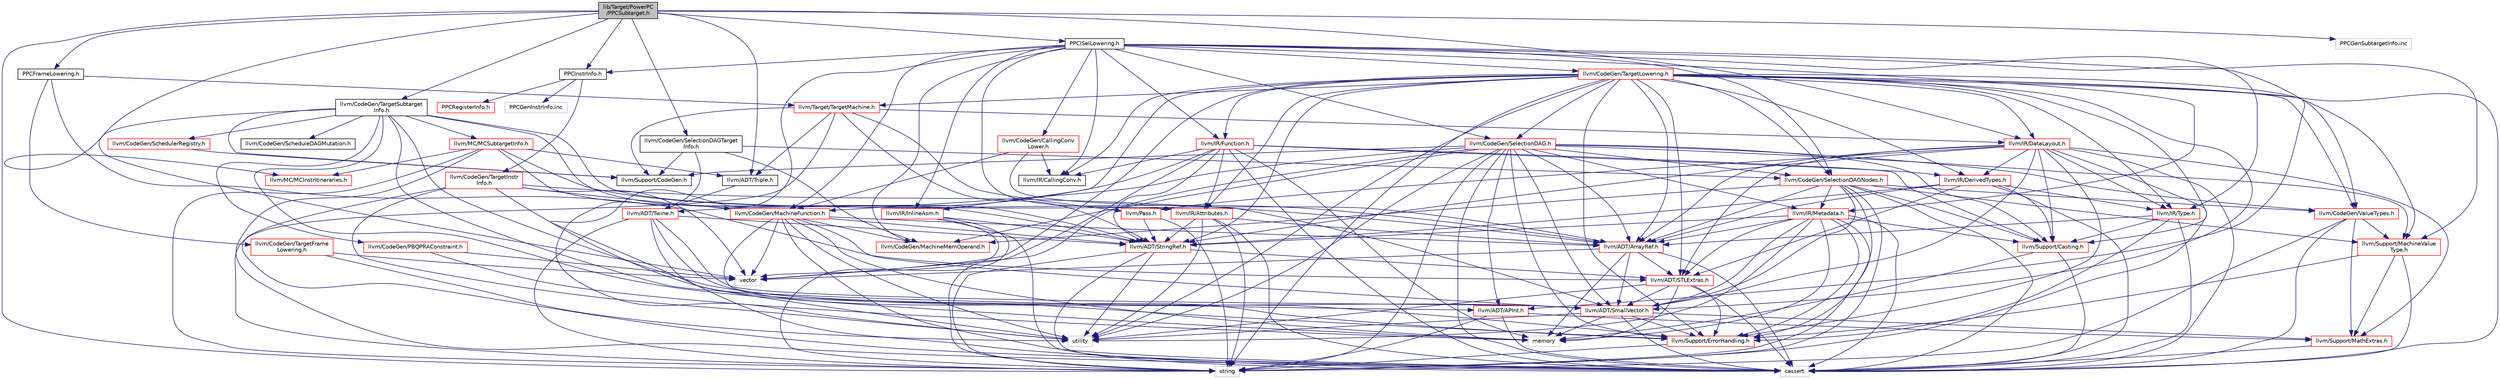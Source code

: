 digraph "lib/Target/PowerPC/PPCSubtarget.h"
{
 // LATEX_PDF_SIZE
  bgcolor="transparent";
  edge [fontname="Helvetica",fontsize="10",labelfontname="Helvetica",labelfontsize="10"];
  node [fontname="Helvetica",fontsize="10",shape="box"];
  Node1 [label="lib/Target/PowerPC\l/PPCSubtarget.h",height=0.2,width=0.4,color="black", fillcolor="grey75", style="filled", fontcolor="black",tooltip=" "];
  Node1 -> Node2 [color="midnightblue",fontsize="10",style="solid",fontname="Helvetica"];
  Node2 [label="PPCFrameLowering.h",height=0.2,width=0.4,color="black",URL="$PPCFrameLowering_8h.html",tooltip=" "];
  Node2 -> Node3 [color="midnightblue",fontsize="10",style="solid",fontname="Helvetica"];
  Node3 [label="llvm/ADT/STLExtras.h",height=0.2,width=0.4,color="red",URL="$STLExtras_8h.html",tooltip=" "];
  Node3 -> Node15 [color="midnightblue",fontsize="10",style="solid",fontname="Helvetica"];
  Node15 [label="llvm/ADT/SmallVector.h",height=0.2,width=0.4,color="red",URL="$SmallVector_8h.html",tooltip=" "];
  Node15 -> Node20 [color="midnightblue",fontsize="10",style="solid",fontname="Helvetica"];
  Node20 [label="llvm/Support/MathExtras.h",height=0.2,width=0.4,color="red",URL="$MathExtras_8h.html",tooltip=" "];
  Node20 -> Node13 [color="midnightblue",fontsize="10",style="solid",fontname="Helvetica"];
  Node13 [label="cassert",height=0.2,width=0.4,color="grey75",tooltip=" "];
  Node15 -> Node33 [color="midnightblue",fontsize="10",style="solid",fontname="Helvetica"];
  Node33 [label="llvm/Support/ErrorHandling.h",height=0.2,width=0.4,color="red",URL="$llvm_2Support_2ErrorHandling_8h.html",tooltip=" "];
  Node33 -> Node34 [color="midnightblue",fontsize="10",style="solid",fontname="Helvetica"];
  Node34 [label="string",height=0.2,width=0.4,color="grey75",tooltip=" "];
  Node15 -> Node13 [color="midnightblue",fontsize="10",style="solid",fontname="Helvetica"];
  Node15 -> Node14 [color="midnightblue",fontsize="10",style="solid",fontname="Helvetica"];
  Node14 [label="memory",height=0.2,width=0.4,color="grey75",tooltip=" "];
  Node15 -> Node12 [color="midnightblue",fontsize="10",style="solid",fontname="Helvetica"];
  Node12 [label="utility",height=0.2,width=0.4,color="grey75",tooltip=" "];
  Node3 -> Node33 [color="midnightblue",fontsize="10",style="solid",fontname="Helvetica"];
  Node3 -> Node13 [color="midnightblue",fontsize="10",style="solid",fontname="Helvetica"];
  Node3 -> Node14 [color="midnightblue",fontsize="10",style="solid",fontname="Helvetica"];
  Node3 -> Node12 [color="midnightblue",fontsize="10",style="solid",fontname="Helvetica"];
  Node2 -> Node42 [color="midnightblue",fontsize="10",style="solid",fontname="Helvetica"];
  Node42 [label="llvm/CodeGen/TargetFrame\lLowering.h",height=0.2,width=0.4,color="red",URL="$TargetFrameLowering_8h.html",tooltip=" "];
  Node42 -> Node12 [color="midnightblue",fontsize="10",style="solid",fontname="Helvetica"];
  Node42 -> Node65 [color="midnightblue",fontsize="10",style="solid",fontname="Helvetica"];
  Node65 [label="vector",height=0.2,width=0.4,color="grey75",tooltip=" "];
  Node2 -> Node195 [color="midnightblue",fontsize="10",style="solid",fontname="Helvetica"];
  Node195 [label="llvm/Target/TargetMachine.h",height=0.2,width=0.4,color="red",URL="$llvm_2Target_2TargetMachine_8h.html",tooltip=" "];
  Node195 -> Node61 [color="midnightblue",fontsize="10",style="solid",fontname="Helvetica"];
  Node61 [label="llvm/ADT/StringRef.h",height=0.2,width=0.4,color="red",URL="$StringRef_8h.html",tooltip=" "];
  Node61 -> Node3 [color="midnightblue",fontsize="10",style="solid",fontname="Helvetica"];
  Node61 -> Node13 [color="midnightblue",fontsize="10",style="solid",fontname="Helvetica"];
  Node61 -> Node34 [color="midnightblue",fontsize="10",style="solid",fontname="Helvetica"];
  Node61 -> Node12 [color="midnightblue",fontsize="10",style="solid",fontname="Helvetica"];
  Node195 -> Node125 [color="midnightblue",fontsize="10",style="solid",fontname="Helvetica"];
  Node125 [label="llvm/ADT/Triple.h",height=0.2,width=0.4,color="black",URL="$Triple_8h.html",tooltip=" "];
  Node125 -> Node75 [color="midnightblue",fontsize="10",style="solid",fontname="Helvetica"];
  Node75 [label="llvm/ADT/Twine.h",height=0.2,width=0.4,color="red",URL="$Twine_8h.html",tooltip=" "];
  Node75 -> Node15 [color="midnightblue",fontsize="10",style="solid",fontname="Helvetica"];
  Node75 -> Node61 [color="midnightblue",fontsize="10",style="solid",fontname="Helvetica"];
  Node75 -> Node33 [color="midnightblue",fontsize="10",style="solid",fontname="Helvetica"];
  Node75 -> Node13 [color="midnightblue",fontsize="10",style="solid",fontname="Helvetica"];
  Node75 -> Node34 [color="midnightblue",fontsize="10",style="solid",fontname="Helvetica"];
  Node195 -> Node129 [color="midnightblue",fontsize="10",style="solid",fontname="Helvetica"];
  Node129 [label="llvm/IR/DataLayout.h",height=0.2,width=0.4,color="red",URL="$DataLayout_8h.html",tooltip=" "];
  Node129 -> Node57 [color="midnightblue",fontsize="10",style="solid",fontname="Helvetica"];
  Node57 [label="llvm/ADT/ArrayRef.h",height=0.2,width=0.4,color="red",URL="$ArrayRef_8h.html",tooltip=" "];
  Node57 -> Node15 [color="midnightblue",fontsize="10",style="solid",fontname="Helvetica"];
  Node57 -> Node3 [color="midnightblue",fontsize="10",style="solid",fontname="Helvetica"];
  Node57 -> Node13 [color="midnightblue",fontsize="10",style="solid",fontname="Helvetica"];
  Node57 -> Node14 [color="midnightblue",fontsize="10",style="solid",fontname="Helvetica"];
  Node57 -> Node65 [color="midnightblue",fontsize="10",style="solid",fontname="Helvetica"];
  Node129 -> Node3 [color="midnightblue",fontsize="10",style="solid",fontname="Helvetica"];
  Node129 -> Node15 [color="midnightblue",fontsize="10",style="solid",fontname="Helvetica"];
  Node129 -> Node61 [color="midnightblue",fontsize="10",style="solid",fontname="Helvetica"];
  Node129 -> Node108 [color="midnightblue",fontsize="10",style="solid",fontname="Helvetica"];
  Node108 [label="llvm/IR/DerivedTypes.h",height=0.2,width=0.4,color="red",URL="$DerivedTypes_8h.html",tooltip=" "];
  Node108 -> Node57 [color="midnightblue",fontsize="10",style="solid",fontname="Helvetica"];
  Node108 -> Node3 [color="midnightblue",fontsize="10",style="solid",fontname="Helvetica"];
  Node108 -> Node61 [color="midnightblue",fontsize="10",style="solid",fontname="Helvetica"];
  Node108 -> Node109 [color="midnightblue",fontsize="10",style="solid",fontname="Helvetica"];
  Node109 [label="llvm/IR/Type.h",height=0.2,width=0.4,color="red",URL="$Type_8h.html",tooltip=" "];
  Node109 -> Node57 [color="midnightblue",fontsize="10",style="solid",fontname="Helvetica"];
  Node109 -> Node92 [color="midnightblue",fontsize="10",style="solid",fontname="Helvetica"];
  Node92 [label="llvm/Support/Casting.h",height=0.2,width=0.4,color="red",URL="$Casting_8h.html",tooltip=" "];
  Node92 -> Node13 [color="midnightblue",fontsize="10",style="solid",fontname="Helvetica"];
  Node92 -> Node14 [color="midnightblue",fontsize="10",style="solid",fontname="Helvetica"];
  Node109 -> Node33 [color="midnightblue",fontsize="10",style="solid",fontname="Helvetica"];
  Node109 -> Node13 [color="midnightblue",fontsize="10",style="solid",fontname="Helvetica"];
  Node108 -> Node92 [color="midnightblue",fontsize="10",style="solid",fontname="Helvetica"];
  Node108 -> Node13 [color="midnightblue",fontsize="10",style="solid",fontname="Helvetica"];
  Node129 -> Node109 [color="midnightblue",fontsize="10",style="solid",fontname="Helvetica"];
  Node129 -> Node130 [color="midnightblue",fontsize="10",style="solid",fontname="Helvetica"];
  Node130 [label="llvm/Pass.h",height=0.2,width=0.4,color="red",URL="$Pass_8h.html",tooltip=" "];
  Node130 -> Node61 [color="midnightblue",fontsize="10",style="solid",fontname="Helvetica"];
  Node130 -> Node34 [color="midnightblue",fontsize="10",style="solid",fontname="Helvetica"];
  Node129 -> Node92 [color="midnightblue",fontsize="10",style="solid",fontname="Helvetica"];
  Node129 -> Node33 [color="midnightblue",fontsize="10",style="solid",fontname="Helvetica"];
  Node129 -> Node20 [color="midnightblue",fontsize="10",style="solid",fontname="Helvetica"];
  Node129 -> Node13 [color="midnightblue",fontsize="10",style="solid",fontname="Helvetica"];
  Node129 -> Node34 [color="midnightblue",fontsize="10",style="solid",fontname="Helvetica"];
  Node195 -> Node130 [color="midnightblue",fontsize="10",style="solid",fontname="Helvetica"];
  Node195 -> Node145 [color="midnightblue",fontsize="10",style="solid",fontname="Helvetica"];
  Node145 [label="llvm/Support/CodeGen.h",height=0.2,width=0.4,color="black",URL="$CodeGen_8h.html",tooltip=" "];
  Node195 -> Node34 [color="midnightblue",fontsize="10",style="solid",fontname="Helvetica"];
  Node1 -> Node198 [color="midnightblue",fontsize="10",style="solid",fontname="Helvetica"];
  Node198 [label="PPCISelLowering.h",height=0.2,width=0.4,color="black",URL="$PPCISelLowering_8h.html",tooltip=" "];
  Node198 -> Node199 [color="midnightblue",fontsize="10",style="solid",fontname="Helvetica"];
  Node199 [label="PPCInstrInfo.h",height=0.2,width=0.4,color="black",URL="$PPCInstrInfo_8h.html",tooltip=" "];
  Node199 -> Node200 [color="midnightblue",fontsize="10",style="solid",fontname="Helvetica"];
  Node200 [label="PPCRegisterInfo.h",height=0.2,width=0.4,color="red",URL="$PPCRegisterInfo_8h.html",tooltip=" "];
  Node199 -> Node205 [color="midnightblue",fontsize="10",style="solid",fontname="Helvetica"];
  Node205 [label="llvm/CodeGen/TargetInstr\lInfo.h",height=0.2,width=0.4,color="red",URL="$TargetInstrInfo_8h.html",tooltip=" "];
  Node205 -> Node57 [color="midnightblue",fontsize="10",style="solid",fontname="Helvetica"];
  Node205 -> Node213 [color="midnightblue",fontsize="10",style="solid",fontname="Helvetica"];
  Node213 [label="llvm/CodeGen/MachineFunction.h",height=0.2,width=0.4,color="red",URL="$MachineFunction_8h.html",tooltip=" "];
  Node213 -> Node57 [color="midnightblue",fontsize="10",style="solid",fontname="Helvetica"];
  Node213 -> Node15 [color="midnightblue",fontsize="10",style="solid",fontname="Helvetica"];
  Node213 -> Node61 [color="midnightblue",fontsize="10",style="solid",fontname="Helvetica"];
  Node213 -> Node156 [color="midnightblue",fontsize="10",style="solid",fontname="Helvetica"];
  Node156 [label="llvm/CodeGen/MachineMemOperand.h",height=0.2,width=0.4,color="red",URL="$MachineMemOperand_8h.html",tooltip=" "];
  Node213 -> Node33 [color="midnightblue",fontsize="10",style="solid",fontname="Helvetica"];
  Node213 -> Node13 [color="midnightblue",fontsize="10",style="solid",fontname="Helvetica"];
  Node213 -> Node14 [color="midnightblue",fontsize="10",style="solid",fontname="Helvetica"];
  Node213 -> Node12 [color="midnightblue",fontsize="10",style="solid",fontname="Helvetica"];
  Node213 -> Node65 [color="midnightblue",fontsize="10",style="solid",fontname="Helvetica"];
  Node205 -> Node33 [color="midnightblue",fontsize="10",style="solid",fontname="Helvetica"];
  Node205 -> Node13 [color="midnightblue",fontsize="10",style="solid",fontname="Helvetica"];
  Node205 -> Node12 [color="midnightblue",fontsize="10",style="solid",fontname="Helvetica"];
  Node205 -> Node65 [color="midnightblue",fontsize="10",style="solid",fontname="Helvetica"];
  Node199 -> Node203 [color="midnightblue",fontsize="10",style="solid",fontname="Helvetica"];
  Node203 [label="PPCGenInstrInfo.inc",height=0.2,width=0.4,color="grey75",tooltip=" "];
  Node198 -> Node238 [color="midnightblue",fontsize="10",style="solid",fontname="Helvetica"];
  Node238 [label="llvm/CodeGen/CallingConv\lLower.h",height=0.2,width=0.4,color="red",URL="$CallingConvLower_8h.html",tooltip=" "];
  Node238 -> Node15 [color="midnightblue",fontsize="10",style="solid",fontname="Helvetica"];
  Node238 -> Node213 [color="midnightblue",fontsize="10",style="solid",fontname="Helvetica"];
  Node238 -> Node107 [color="midnightblue",fontsize="10",style="solid",fontname="Helvetica"];
  Node107 [label="llvm/IR/CallingConv.h",height=0.2,width=0.4,color="black",URL="$CallingConv_8h.html",tooltip=" "];
  Node198 -> Node213 [color="midnightblue",fontsize="10",style="solid",fontname="Helvetica"];
  Node198 -> Node156 [color="midnightblue",fontsize="10",style="solid",fontname="Helvetica"];
  Node198 -> Node242 [color="midnightblue",fontsize="10",style="solid",fontname="Helvetica"];
  Node242 [label="llvm/CodeGen/SelectionDAG.h",height=0.2,width=0.4,color="red",URL="$SelectionDAG_8h.html",tooltip=" "];
  Node242 -> Node111 [color="midnightblue",fontsize="10",style="solid",fontname="Helvetica"];
  Node111 [label="llvm/ADT/APInt.h",height=0.2,width=0.4,color="red",URL="$APInt_8h.html",tooltip="This file implements a class to represent arbitrary precision integral constant values and operations..."];
  Node111 -> Node20 [color="midnightblue",fontsize="10",style="solid",fontname="Helvetica"];
  Node111 -> Node13 [color="midnightblue",fontsize="10",style="solid",fontname="Helvetica"];
  Node111 -> Node34 [color="midnightblue",fontsize="10",style="solid",fontname="Helvetica"];
  Node242 -> Node57 [color="midnightblue",fontsize="10",style="solid",fontname="Helvetica"];
  Node242 -> Node15 [color="midnightblue",fontsize="10",style="solid",fontname="Helvetica"];
  Node242 -> Node213 [color="midnightblue",fontsize="10",style="solid",fontname="Helvetica"];
  Node242 -> Node156 [color="midnightblue",fontsize="10",style="solid",fontname="Helvetica"];
  Node242 -> Node253 [color="midnightblue",fontsize="10",style="solid",fontname="Helvetica"];
  Node253 [label="llvm/CodeGen/SelectionDAGNodes.h",height=0.2,width=0.4,color="red",URL="$SelectionDAGNodes_8h.html",tooltip=" "];
  Node253 -> Node57 [color="midnightblue",fontsize="10",style="solid",fontname="Helvetica"];
  Node253 -> Node15 [color="midnightblue",fontsize="10",style="solid",fontname="Helvetica"];
  Node253 -> Node156 [color="midnightblue",fontsize="10",style="solid",fontname="Helvetica"];
  Node253 -> Node241 [color="midnightblue",fontsize="10",style="solid",fontname="Helvetica"];
  Node241 [label="llvm/CodeGen/ValueTypes.h",height=0.2,width=0.4,color="red",URL="$ValueTypes_8h.html",tooltip=" "];
  Node241 -> Node168 [color="midnightblue",fontsize="10",style="solid",fontname="Helvetica"];
  Node168 [label="llvm/Support/MachineValue\lType.h",height=0.2,width=0.4,color="red",URL="$MachineValueType_8h.html",tooltip=" "];
  Node168 -> Node33 [color="midnightblue",fontsize="10",style="solid",fontname="Helvetica"];
  Node168 -> Node20 [color="midnightblue",fontsize="10",style="solid",fontname="Helvetica"];
  Node168 -> Node13 [color="midnightblue",fontsize="10",style="solid",fontname="Helvetica"];
  Node241 -> Node20 [color="midnightblue",fontsize="10",style="solid",fontname="Helvetica"];
  Node241 -> Node13 [color="midnightblue",fontsize="10",style="solid",fontname="Helvetica"];
  Node241 -> Node34 [color="midnightblue",fontsize="10",style="solid",fontname="Helvetica"];
  Node253 -> Node86 [color="midnightblue",fontsize="10",style="solid",fontname="Helvetica"];
  Node86 [label="llvm/IR/Metadata.h",height=0.2,width=0.4,color="red",URL="$Metadata_8h.html",tooltip="This file contains the declarations for metadata subclasses."];
  Node86 -> Node57 [color="midnightblue",fontsize="10",style="solid",fontname="Helvetica"];
  Node86 -> Node3 [color="midnightblue",fontsize="10",style="solid",fontname="Helvetica"];
  Node86 -> Node15 [color="midnightblue",fontsize="10",style="solid",fontname="Helvetica"];
  Node86 -> Node61 [color="midnightblue",fontsize="10",style="solid",fontname="Helvetica"];
  Node86 -> Node92 [color="midnightblue",fontsize="10",style="solid",fontname="Helvetica"];
  Node86 -> Node33 [color="midnightblue",fontsize="10",style="solid",fontname="Helvetica"];
  Node86 -> Node13 [color="midnightblue",fontsize="10",style="solid",fontname="Helvetica"];
  Node86 -> Node14 [color="midnightblue",fontsize="10",style="solid",fontname="Helvetica"];
  Node86 -> Node34 [color="midnightblue",fontsize="10",style="solid",fontname="Helvetica"];
  Node86 -> Node12 [color="midnightblue",fontsize="10",style="solid",fontname="Helvetica"];
  Node253 -> Node92 [color="midnightblue",fontsize="10",style="solid",fontname="Helvetica"];
  Node253 -> Node33 [color="midnightblue",fontsize="10",style="solid",fontname="Helvetica"];
  Node253 -> Node168 [color="midnightblue",fontsize="10",style="solid",fontname="Helvetica"];
  Node253 -> Node13 [color="midnightblue",fontsize="10",style="solid",fontname="Helvetica"];
  Node253 -> Node34 [color="midnightblue",fontsize="10",style="solid",fontname="Helvetica"];
  Node242 -> Node241 [color="midnightblue",fontsize="10",style="solid",fontname="Helvetica"];
  Node242 -> Node86 [color="midnightblue",fontsize="10",style="solid",fontname="Helvetica"];
  Node242 -> Node92 [color="midnightblue",fontsize="10",style="solid",fontname="Helvetica"];
  Node242 -> Node145 [color="midnightblue",fontsize="10",style="solid",fontname="Helvetica"];
  Node242 -> Node33 [color="midnightblue",fontsize="10",style="solid",fontname="Helvetica"];
  Node242 -> Node168 [color="midnightblue",fontsize="10",style="solid",fontname="Helvetica"];
  Node242 -> Node13 [color="midnightblue",fontsize="10",style="solid",fontname="Helvetica"];
  Node242 -> Node34 [color="midnightblue",fontsize="10",style="solid",fontname="Helvetica"];
  Node242 -> Node12 [color="midnightblue",fontsize="10",style="solid",fontname="Helvetica"];
  Node242 -> Node65 [color="midnightblue",fontsize="10",style="solid",fontname="Helvetica"];
  Node198 -> Node253 [color="midnightblue",fontsize="10",style="solid",fontname="Helvetica"];
  Node198 -> Node256 [color="midnightblue",fontsize="10",style="solid",fontname="Helvetica"];
  Node256 [label="llvm/CodeGen/TargetLowering.h",height=0.2,width=0.4,color="red",URL="$TargetLowering_8h.html",tooltip="This file describes how to lower LLVM code to machine code."];
  Node256 -> Node111 [color="midnightblue",fontsize="10",style="solid",fontname="Helvetica"];
  Node256 -> Node57 [color="midnightblue",fontsize="10",style="solid",fontname="Helvetica"];
  Node256 -> Node3 [color="midnightblue",fontsize="10",style="solid",fontname="Helvetica"];
  Node256 -> Node15 [color="midnightblue",fontsize="10",style="solid",fontname="Helvetica"];
  Node256 -> Node61 [color="midnightblue",fontsize="10",style="solid",fontname="Helvetica"];
  Node256 -> Node242 [color="midnightblue",fontsize="10",style="solid",fontname="Helvetica"];
  Node256 -> Node253 [color="midnightblue",fontsize="10",style="solid",fontname="Helvetica"];
  Node256 -> Node241 [color="midnightblue",fontsize="10",style="solid",fontname="Helvetica"];
  Node256 -> Node76 [color="midnightblue",fontsize="10",style="solid",fontname="Helvetica"];
  Node76 [label="llvm/IR/Attributes.h",height=0.2,width=0.4,color="red",URL="$Attributes_8h.html",tooltip="This file contains the simple types necessary to represent the attributes associated with functions a..."];
  Node76 -> Node57 [color="midnightblue",fontsize="10",style="solid",fontname="Helvetica"];
  Node76 -> Node61 [color="midnightblue",fontsize="10",style="solid",fontname="Helvetica"];
  Node76 -> Node13 [color="midnightblue",fontsize="10",style="solid",fontname="Helvetica"];
  Node76 -> Node34 [color="midnightblue",fontsize="10",style="solid",fontname="Helvetica"];
  Node76 -> Node12 [color="midnightblue",fontsize="10",style="solid",fontname="Helvetica"];
  Node256 -> Node107 [color="midnightblue",fontsize="10",style="solid",fontname="Helvetica"];
  Node256 -> Node129 [color="midnightblue",fontsize="10",style="solid",fontname="Helvetica"];
  Node256 -> Node108 [color="midnightblue",fontsize="10",style="solid",fontname="Helvetica"];
  Node256 -> Node112 [color="midnightblue",fontsize="10",style="solid",fontname="Helvetica"];
  Node112 [label="llvm/IR/Function.h",height=0.2,width=0.4,color="red",URL="$Function_8h.html",tooltip=" "];
  Node112 -> Node61 [color="midnightblue",fontsize="10",style="solid",fontname="Helvetica"];
  Node112 -> Node75 [color="midnightblue",fontsize="10",style="solid",fontname="Helvetica"];
  Node112 -> Node76 [color="midnightblue",fontsize="10",style="solid",fontname="Helvetica"];
  Node112 -> Node107 [color="midnightblue",fontsize="10",style="solid",fontname="Helvetica"];
  Node112 -> Node108 [color="midnightblue",fontsize="10",style="solid",fontname="Helvetica"];
  Node112 -> Node92 [color="midnightblue",fontsize="10",style="solid",fontname="Helvetica"];
  Node112 -> Node13 [color="midnightblue",fontsize="10",style="solid",fontname="Helvetica"];
  Node112 -> Node14 [color="midnightblue",fontsize="10",style="solid",fontname="Helvetica"];
  Node112 -> Node34 [color="midnightblue",fontsize="10",style="solid",fontname="Helvetica"];
  Node256 -> Node178 [color="midnightblue",fontsize="10",style="solid",fontname="Helvetica"];
  Node178 [label="llvm/IR/InlineAsm.h",height=0.2,width=0.4,color="red",URL="$InlineAsm_8h.html",tooltip=" "];
  Node178 -> Node61 [color="midnightblue",fontsize="10",style="solid",fontname="Helvetica"];
  Node178 -> Node13 [color="midnightblue",fontsize="10",style="solid",fontname="Helvetica"];
  Node178 -> Node34 [color="midnightblue",fontsize="10",style="solid",fontname="Helvetica"];
  Node178 -> Node65 [color="midnightblue",fontsize="10",style="solid",fontname="Helvetica"];
  Node256 -> Node109 [color="midnightblue",fontsize="10",style="solid",fontname="Helvetica"];
  Node256 -> Node92 [color="midnightblue",fontsize="10",style="solid",fontname="Helvetica"];
  Node256 -> Node33 [color="midnightblue",fontsize="10",style="solid",fontname="Helvetica"];
  Node256 -> Node168 [color="midnightblue",fontsize="10",style="solid",fontname="Helvetica"];
  Node256 -> Node195 [color="midnightblue",fontsize="10",style="solid",fontname="Helvetica"];
  Node256 -> Node13 [color="midnightblue",fontsize="10",style="solid",fontname="Helvetica"];
  Node256 -> Node34 [color="midnightblue",fontsize="10",style="solid",fontname="Helvetica"];
  Node256 -> Node12 [color="midnightblue",fontsize="10",style="solid",fontname="Helvetica"];
  Node256 -> Node65 [color="midnightblue",fontsize="10",style="solid",fontname="Helvetica"];
  Node198 -> Node241 [color="midnightblue",fontsize="10",style="solid",fontname="Helvetica"];
  Node198 -> Node76 [color="midnightblue",fontsize="10",style="solid",fontname="Helvetica"];
  Node198 -> Node107 [color="midnightblue",fontsize="10",style="solid",fontname="Helvetica"];
  Node198 -> Node112 [color="midnightblue",fontsize="10",style="solid",fontname="Helvetica"];
  Node198 -> Node178 [color="midnightblue",fontsize="10",style="solid",fontname="Helvetica"];
  Node198 -> Node86 [color="midnightblue",fontsize="10",style="solid",fontname="Helvetica"];
  Node198 -> Node109 [color="midnightblue",fontsize="10",style="solid",fontname="Helvetica"];
  Node198 -> Node168 [color="midnightblue",fontsize="10",style="solid",fontname="Helvetica"];
  Node198 -> Node12 [color="midnightblue",fontsize="10",style="solid",fontname="Helvetica"];
  Node1 -> Node199 [color="midnightblue",fontsize="10",style="solid",fontname="Helvetica"];
  Node1 -> Node125 [color="midnightblue",fontsize="10",style="solid",fontname="Helvetica"];
  Node1 -> Node262 [color="midnightblue",fontsize="10",style="solid",fontname="Helvetica"];
  Node262 [label="llvm/CodeGen/SelectionDAGTarget\lInfo.h",height=0.2,width=0.4,color="black",URL="$SelectionDAGTargetInfo_8h.html",tooltip=" "];
  Node262 -> Node156 [color="midnightblue",fontsize="10",style="solid",fontname="Helvetica"];
  Node262 -> Node253 [color="midnightblue",fontsize="10",style="solid",fontname="Helvetica"];
  Node262 -> Node145 [color="midnightblue",fontsize="10",style="solid",fontname="Helvetica"];
  Node262 -> Node12 [color="midnightblue",fontsize="10",style="solid",fontname="Helvetica"];
  Node1 -> Node218 [color="midnightblue",fontsize="10",style="solid",fontname="Helvetica"];
  Node218 [label="llvm/CodeGen/TargetSubtarget\lInfo.h",height=0.2,width=0.4,color="black",URL="$TargetSubtargetInfo_8h.html",tooltip=" "];
  Node218 -> Node111 [color="midnightblue",fontsize="10",style="solid",fontname="Helvetica"];
  Node218 -> Node57 [color="midnightblue",fontsize="10",style="solid",fontname="Helvetica"];
  Node218 -> Node15 [color="midnightblue",fontsize="10",style="solid",fontname="Helvetica"];
  Node218 -> Node61 [color="midnightblue",fontsize="10",style="solid",fontname="Helvetica"];
  Node218 -> Node219 [color="midnightblue",fontsize="10",style="solid",fontname="Helvetica"];
  Node219 [label="llvm/CodeGen/PBQPRAConstraint.h",height=0.2,width=0.4,color="red",URL="$PBQPRAConstraint_8h.html",tooltip=" "];
  Node219 -> Node14 [color="midnightblue",fontsize="10",style="solid",fontname="Helvetica"];
  Node219 -> Node65 [color="midnightblue",fontsize="10",style="solid",fontname="Helvetica"];
  Node218 -> Node220 [color="midnightblue",fontsize="10",style="solid",fontname="Helvetica"];
  Node220 [label="llvm/CodeGen/ScheduleDAGMutation.h",height=0.2,width=0.4,color="black",URL="$ScheduleDAGMutation_8h.html",tooltip=" "];
  Node218 -> Node221 [color="midnightblue",fontsize="10",style="solid",fontname="Helvetica"];
  Node221 [label="llvm/CodeGen/SchedulerRegistry.h",height=0.2,width=0.4,color="red",URL="$SchedulerRegistry_8h.html",tooltip=" "];
  Node221 -> Node145 [color="midnightblue",fontsize="10",style="solid",fontname="Helvetica"];
  Node218 -> Node224 [color="midnightblue",fontsize="10",style="solid",fontname="Helvetica"];
  Node224 [label="llvm/MC/MCSubtargetInfo.h",height=0.2,width=0.4,color="red",URL="$MCSubtargetInfo_8h.html",tooltip=" "];
  Node224 -> Node57 [color="midnightblue",fontsize="10",style="solid",fontname="Helvetica"];
  Node224 -> Node61 [color="midnightblue",fontsize="10",style="solid",fontname="Helvetica"];
  Node224 -> Node125 [color="midnightblue",fontsize="10",style="solid",fontname="Helvetica"];
  Node224 -> Node225 [color="midnightblue",fontsize="10",style="solid",fontname="Helvetica"];
  Node225 [label="llvm/MC/MCInstrItineraries.h",height=0.2,width=0.4,color="red",URL="$MCInstrItineraries_8h.html",tooltip=" "];
  Node224 -> Node13 [color="midnightblue",fontsize="10",style="solid",fontname="Helvetica"];
  Node224 -> Node34 [color="midnightblue",fontsize="10",style="solid",fontname="Helvetica"];
  Node218 -> Node145 [color="midnightblue",fontsize="10",style="solid",fontname="Helvetica"];
  Node218 -> Node14 [color="midnightblue",fontsize="10",style="solid",fontname="Helvetica"];
  Node218 -> Node65 [color="midnightblue",fontsize="10",style="solid",fontname="Helvetica"];
  Node1 -> Node129 [color="midnightblue",fontsize="10",style="solid",fontname="Helvetica"];
  Node1 -> Node225 [color="midnightblue",fontsize="10",style="solid",fontname="Helvetica"];
  Node1 -> Node34 [color="midnightblue",fontsize="10",style="solid",fontname="Helvetica"];
  Node1 -> Node204 [color="midnightblue",fontsize="10",style="solid",fontname="Helvetica"];
  Node204 [label="PPCGenSubtargetInfo.inc",height=0.2,width=0.4,color="grey75",tooltip=" "];
}
